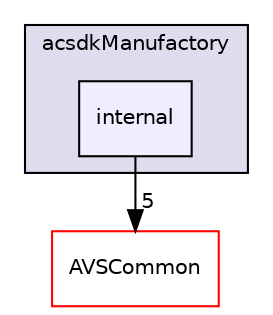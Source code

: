 digraph "/workplace/avs-device-sdk/shared/acsdkManufactory/include/acsdkManufactory/internal" {
  compound=true
  node [ fontsize="10", fontname="Helvetica"];
  edge [ labelfontsize="10", labelfontname="Helvetica"];
  subgraph clusterdir_e735da532a289b2e044598d047ba71b8 {
    graph [ bgcolor="#ddddee", pencolor="black", label="acsdkManufactory" fontname="Helvetica", fontsize="10", URL="dir_e735da532a289b2e044598d047ba71b8.html"]
  dir_3a24dd5ae58bb77dbb0869d335d79895 [shape=box, label="internal", style="filled", fillcolor="#eeeeff", pencolor="black", URL="dir_3a24dd5ae58bb77dbb0869d335d79895.html"];
  }
  dir_13e65effb2bde530b17b3d5eefcd0266 [shape=box label="AVSCommon" fillcolor="white" style="filled" color="red" URL="dir_13e65effb2bde530b17b3d5eefcd0266.html"];
  dir_3a24dd5ae58bb77dbb0869d335d79895->dir_13e65effb2bde530b17b3d5eefcd0266 [headlabel="5", labeldistance=1.5 headhref="dir_000602_000017.html"];
}
